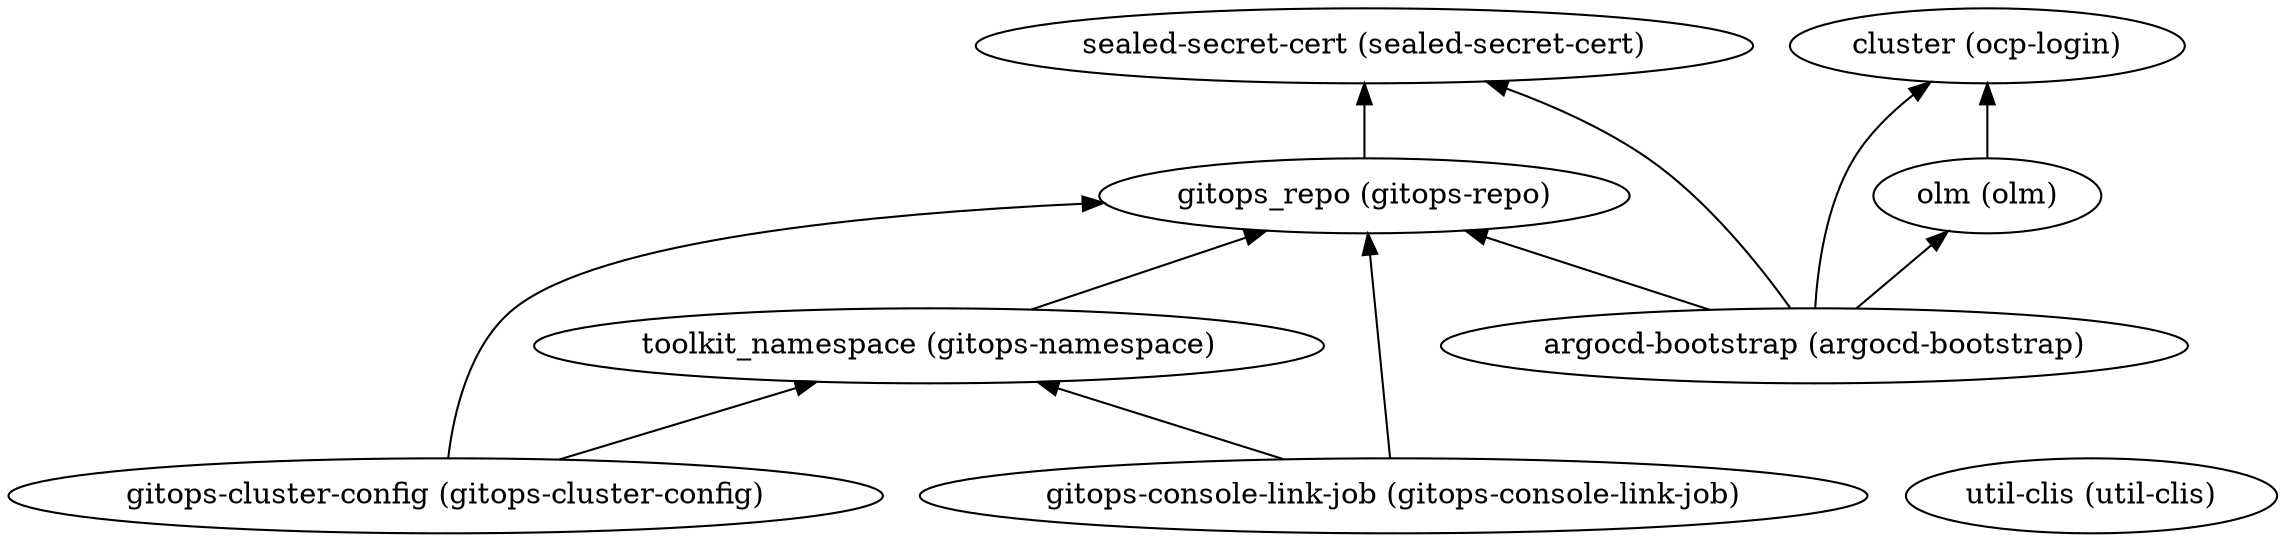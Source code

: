 digraph {
    rankdir="BT"
    "gitops_repo (gitops-repo)" -> "sealed-secret-cert (sealed-secret-cert)"
"gitops_repo (gitops-repo)"
"sealed-secret-cert (sealed-secret-cert)"
"argocd-bootstrap (argocd-bootstrap)" -> "cluster (ocp-login)"
"argocd-bootstrap (argocd-bootstrap)" -> "olm (olm)"
"argocd-bootstrap (argocd-bootstrap)" -> "gitops_repo (gitops-repo)"
"argocd-bootstrap (argocd-bootstrap)" -> "sealed-secret-cert (sealed-secret-cert)"
"argocd-bootstrap (argocd-bootstrap)"
"cluster (ocp-login)"
"olm (olm)" -> "cluster (ocp-login)"
"olm (olm)"
"gitops-cluster-config (gitops-cluster-config)" -> "gitops_repo (gitops-repo)"
"gitops-cluster-config (gitops-cluster-config)" -> "toolkit_namespace (gitops-namespace)"
"gitops-cluster-config (gitops-cluster-config)"
"toolkit_namespace (gitops-namespace)" -> "gitops_repo (gitops-repo)"
"toolkit_namespace (gitops-namespace)"
"gitops-console-link-job (gitops-console-link-job)" -> "gitops_repo (gitops-repo)"
"gitops-console-link-job (gitops-console-link-job)" -> "toolkit_namespace (gitops-namespace)"
"gitops-console-link-job (gitops-console-link-job)"
"util-clis (util-clis)"
  }
